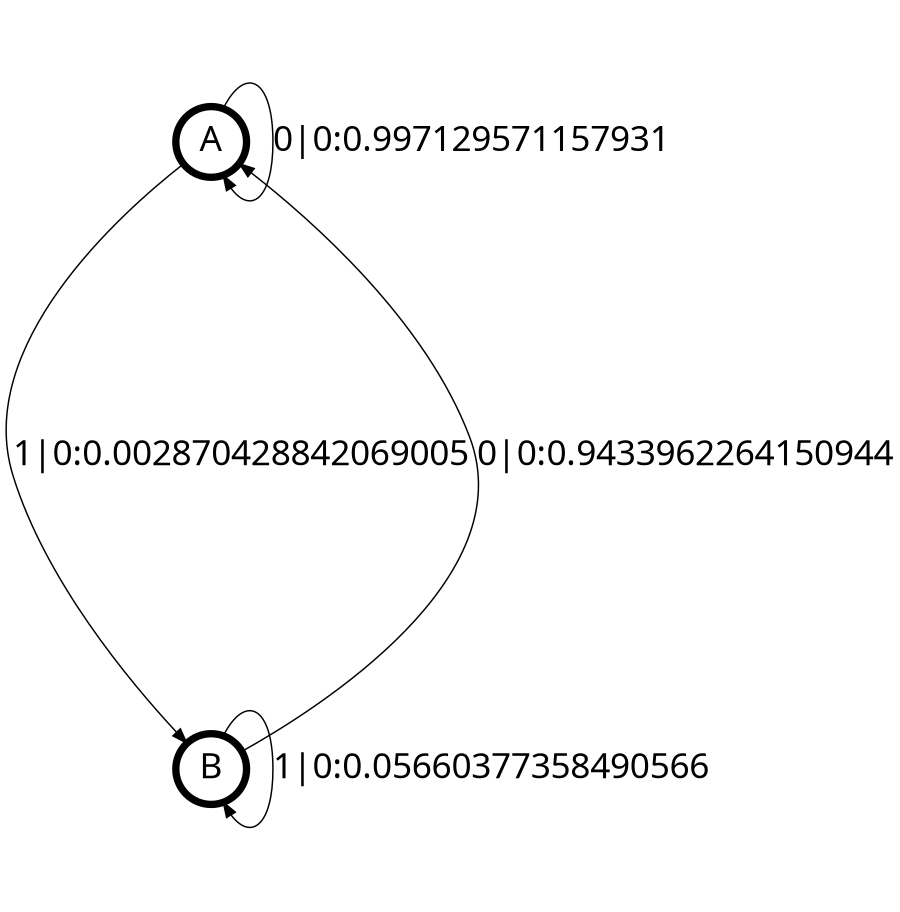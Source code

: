 digraph  {
size = "6,8.5";
ratio = "fill";
node
[shape = circle];
node [fontsize = 24];
node [penwidth = 5];
edge [fontsize = 24];
node [fontname = "CMU Serif Roman"];
graph [fontname = "CMU Serif Roman"];
edge [fontname = "CMU Serif Roman"];
A -> A [label = "0|0:0.997129571157931\l"];
A -> B [label = "1|0:0.002870428842069005\l"];
B -> A [label = "0|0:0.9433962264150944\l"];
B -> B [label = "1|0:0.05660377358490566\l"];
}